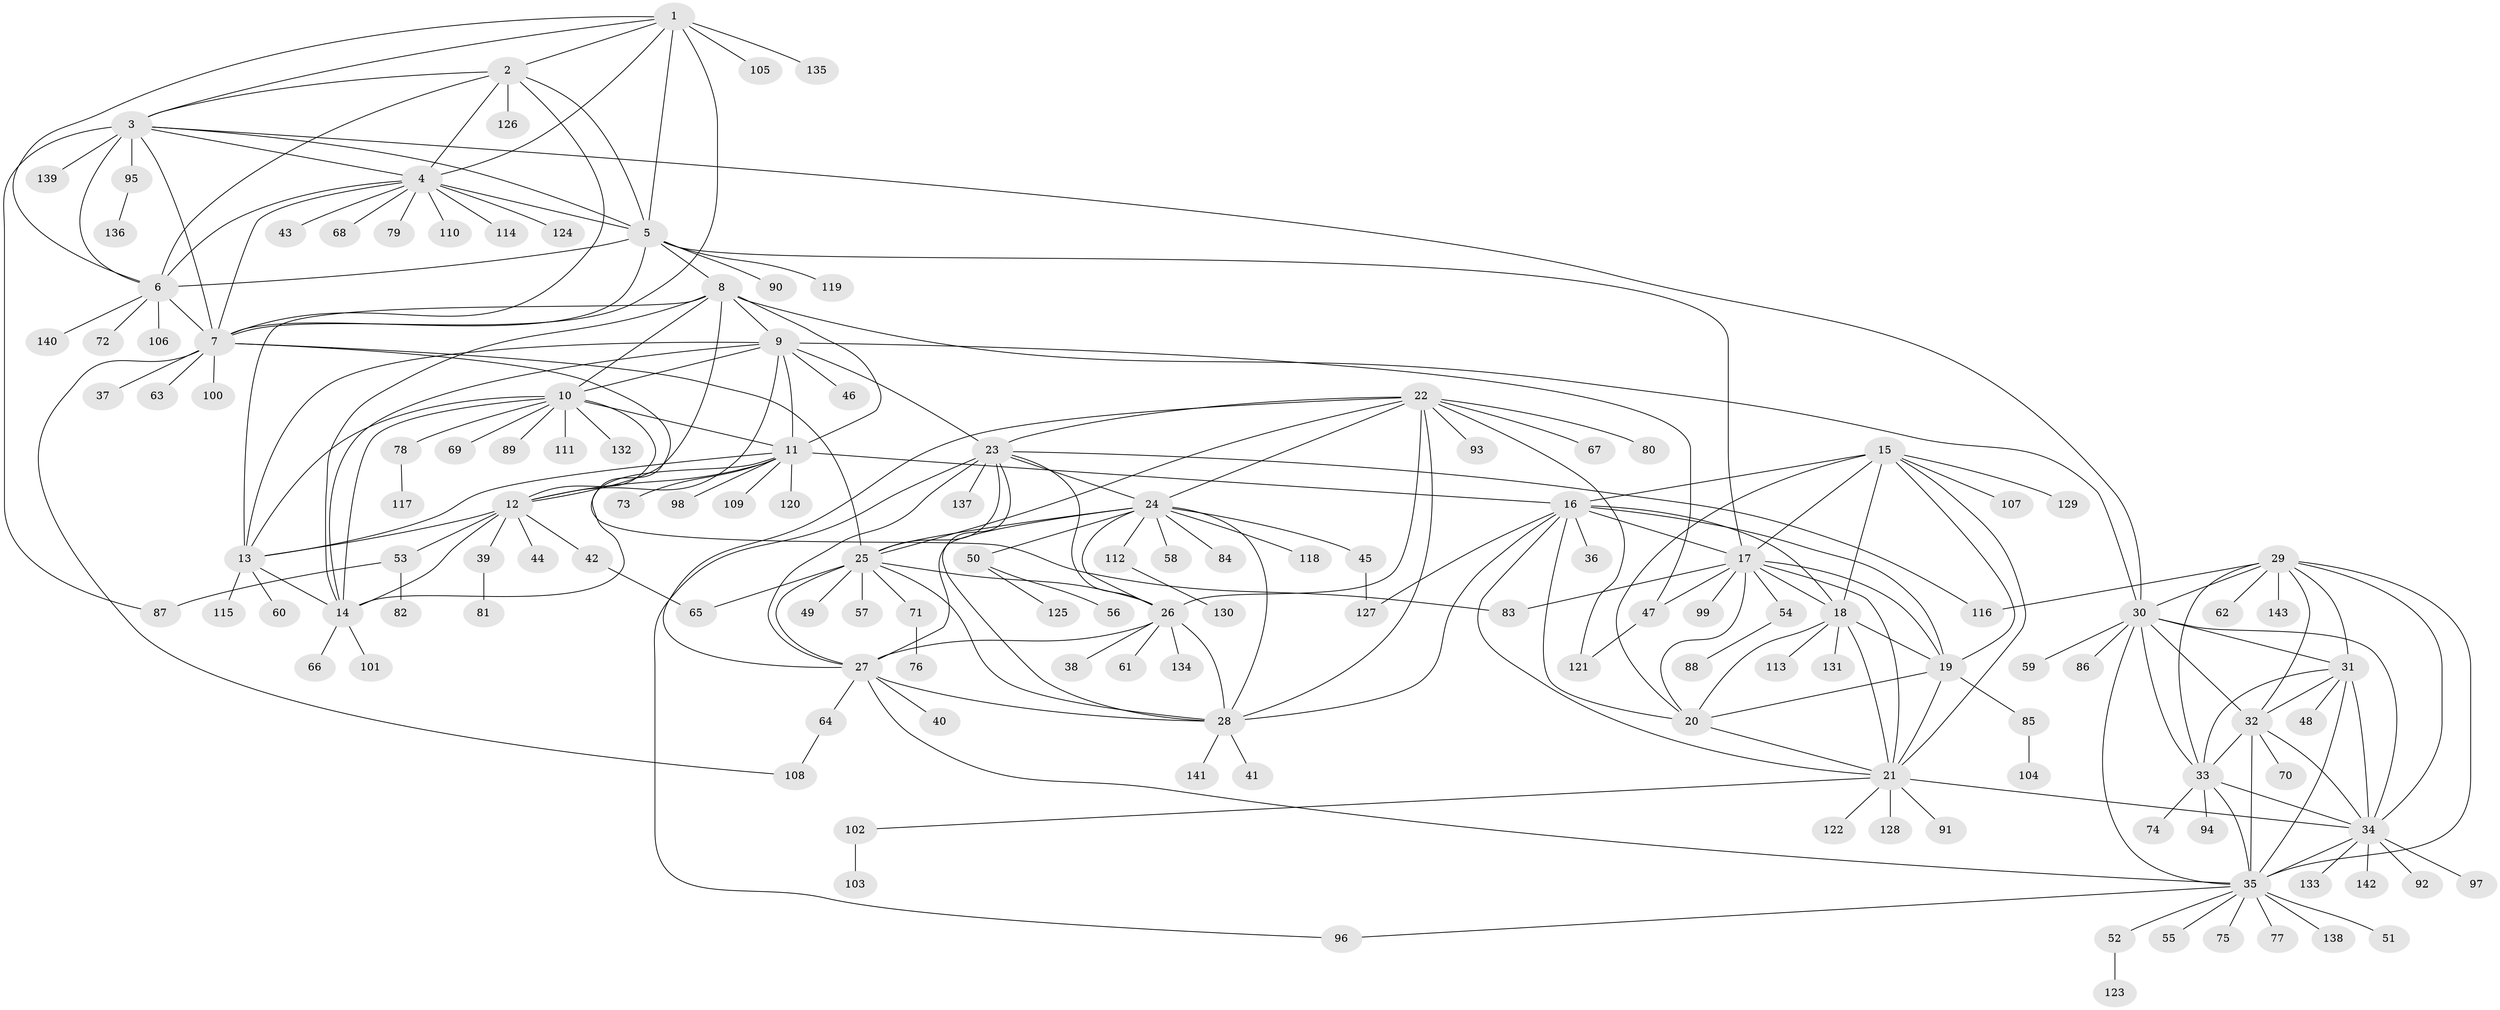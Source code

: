 // coarse degree distribution, {6: 0.025210084033613446, 11: 0.01680672268907563, 7: 0.04201680672268908, 14: 0.008403361344537815, 10: 0.025210084033613446, 9: 0.025210084033613446, 13: 0.008403361344537815, 5: 0.01680672268907563, 4: 0.008403361344537815, 12: 0.008403361344537815, 15: 0.008403361344537815, 8: 0.01680672268907563, 1: 0.6470588235294118, 2: 0.13445378151260504, 3: 0.008403361344537815}
// Generated by graph-tools (version 1.1) at 2025/24/03/03/25 07:24:09]
// undirected, 143 vertices, 232 edges
graph export_dot {
graph [start="1"]
  node [color=gray90,style=filled];
  1;
  2;
  3;
  4;
  5;
  6;
  7;
  8;
  9;
  10;
  11;
  12;
  13;
  14;
  15;
  16;
  17;
  18;
  19;
  20;
  21;
  22;
  23;
  24;
  25;
  26;
  27;
  28;
  29;
  30;
  31;
  32;
  33;
  34;
  35;
  36;
  37;
  38;
  39;
  40;
  41;
  42;
  43;
  44;
  45;
  46;
  47;
  48;
  49;
  50;
  51;
  52;
  53;
  54;
  55;
  56;
  57;
  58;
  59;
  60;
  61;
  62;
  63;
  64;
  65;
  66;
  67;
  68;
  69;
  70;
  71;
  72;
  73;
  74;
  75;
  76;
  77;
  78;
  79;
  80;
  81;
  82;
  83;
  84;
  85;
  86;
  87;
  88;
  89;
  90;
  91;
  92;
  93;
  94;
  95;
  96;
  97;
  98;
  99;
  100;
  101;
  102;
  103;
  104;
  105;
  106;
  107;
  108;
  109;
  110;
  111;
  112;
  113;
  114;
  115;
  116;
  117;
  118;
  119;
  120;
  121;
  122;
  123;
  124;
  125;
  126;
  127;
  128;
  129;
  130;
  131;
  132;
  133;
  134;
  135;
  136;
  137;
  138;
  139;
  140;
  141;
  142;
  143;
  1 -- 2;
  1 -- 3;
  1 -- 4;
  1 -- 5;
  1 -- 6;
  1 -- 7;
  1 -- 105;
  1 -- 135;
  2 -- 3;
  2 -- 4;
  2 -- 5;
  2 -- 6;
  2 -- 7;
  2 -- 126;
  3 -- 4;
  3 -- 5;
  3 -- 6;
  3 -- 7;
  3 -- 30;
  3 -- 87;
  3 -- 95;
  3 -- 139;
  4 -- 5;
  4 -- 6;
  4 -- 7;
  4 -- 43;
  4 -- 68;
  4 -- 79;
  4 -- 110;
  4 -- 114;
  4 -- 124;
  5 -- 6;
  5 -- 7;
  5 -- 8;
  5 -- 17;
  5 -- 90;
  5 -- 119;
  6 -- 7;
  6 -- 72;
  6 -- 106;
  6 -- 140;
  7 -- 25;
  7 -- 37;
  7 -- 63;
  7 -- 83;
  7 -- 100;
  7 -- 108;
  8 -- 9;
  8 -- 10;
  8 -- 11;
  8 -- 12;
  8 -- 13;
  8 -- 14;
  8 -- 30;
  9 -- 10;
  9 -- 11;
  9 -- 12;
  9 -- 13;
  9 -- 14;
  9 -- 23;
  9 -- 46;
  9 -- 47;
  10 -- 11;
  10 -- 12;
  10 -- 13;
  10 -- 14;
  10 -- 69;
  10 -- 78;
  10 -- 89;
  10 -- 111;
  10 -- 132;
  11 -- 12;
  11 -- 13;
  11 -- 14;
  11 -- 16;
  11 -- 73;
  11 -- 98;
  11 -- 109;
  11 -- 120;
  12 -- 13;
  12 -- 14;
  12 -- 39;
  12 -- 42;
  12 -- 44;
  12 -- 53;
  13 -- 14;
  13 -- 60;
  13 -- 115;
  14 -- 66;
  14 -- 101;
  15 -- 16;
  15 -- 17;
  15 -- 18;
  15 -- 19;
  15 -- 20;
  15 -- 21;
  15 -- 107;
  15 -- 129;
  16 -- 17;
  16 -- 18;
  16 -- 19;
  16 -- 20;
  16 -- 21;
  16 -- 28;
  16 -- 36;
  16 -- 127;
  17 -- 18;
  17 -- 19;
  17 -- 20;
  17 -- 21;
  17 -- 47;
  17 -- 54;
  17 -- 83;
  17 -- 99;
  18 -- 19;
  18 -- 20;
  18 -- 21;
  18 -- 113;
  18 -- 131;
  19 -- 20;
  19 -- 21;
  19 -- 85;
  20 -- 21;
  21 -- 34;
  21 -- 91;
  21 -- 102;
  21 -- 122;
  21 -- 128;
  22 -- 23;
  22 -- 24;
  22 -- 25;
  22 -- 26;
  22 -- 27;
  22 -- 28;
  22 -- 67;
  22 -- 80;
  22 -- 93;
  22 -- 121;
  23 -- 24;
  23 -- 25;
  23 -- 26;
  23 -- 27;
  23 -- 28;
  23 -- 96;
  23 -- 116;
  23 -- 137;
  24 -- 25;
  24 -- 26;
  24 -- 27;
  24 -- 28;
  24 -- 45;
  24 -- 50;
  24 -- 58;
  24 -- 84;
  24 -- 112;
  24 -- 118;
  25 -- 26;
  25 -- 27;
  25 -- 28;
  25 -- 49;
  25 -- 57;
  25 -- 65;
  25 -- 71;
  26 -- 27;
  26 -- 28;
  26 -- 38;
  26 -- 61;
  26 -- 134;
  27 -- 28;
  27 -- 35;
  27 -- 40;
  27 -- 64;
  28 -- 41;
  28 -- 141;
  29 -- 30;
  29 -- 31;
  29 -- 32;
  29 -- 33;
  29 -- 34;
  29 -- 35;
  29 -- 62;
  29 -- 116;
  29 -- 143;
  30 -- 31;
  30 -- 32;
  30 -- 33;
  30 -- 34;
  30 -- 35;
  30 -- 59;
  30 -- 86;
  31 -- 32;
  31 -- 33;
  31 -- 34;
  31 -- 35;
  31 -- 48;
  32 -- 33;
  32 -- 34;
  32 -- 35;
  32 -- 70;
  33 -- 34;
  33 -- 35;
  33 -- 74;
  33 -- 94;
  34 -- 35;
  34 -- 92;
  34 -- 97;
  34 -- 133;
  34 -- 142;
  35 -- 51;
  35 -- 52;
  35 -- 55;
  35 -- 75;
  35 -- 77;
  35 -- 96;
  35 -- 138;
  39 -- 81;
  42 -- 65;
  45 -- 127;
  47 -- 121;
  50 -- 56;
  50 -- 125;
  52 -- 123;
  53 -- 82;
  53 -- 87;
  54 -- 88;
  64 -- 108;
  71 -- 76;
  78 -- 117;
  85 -- 104;
  95 -- 136;
  102 -- 103;
  112 -- 130;
}
